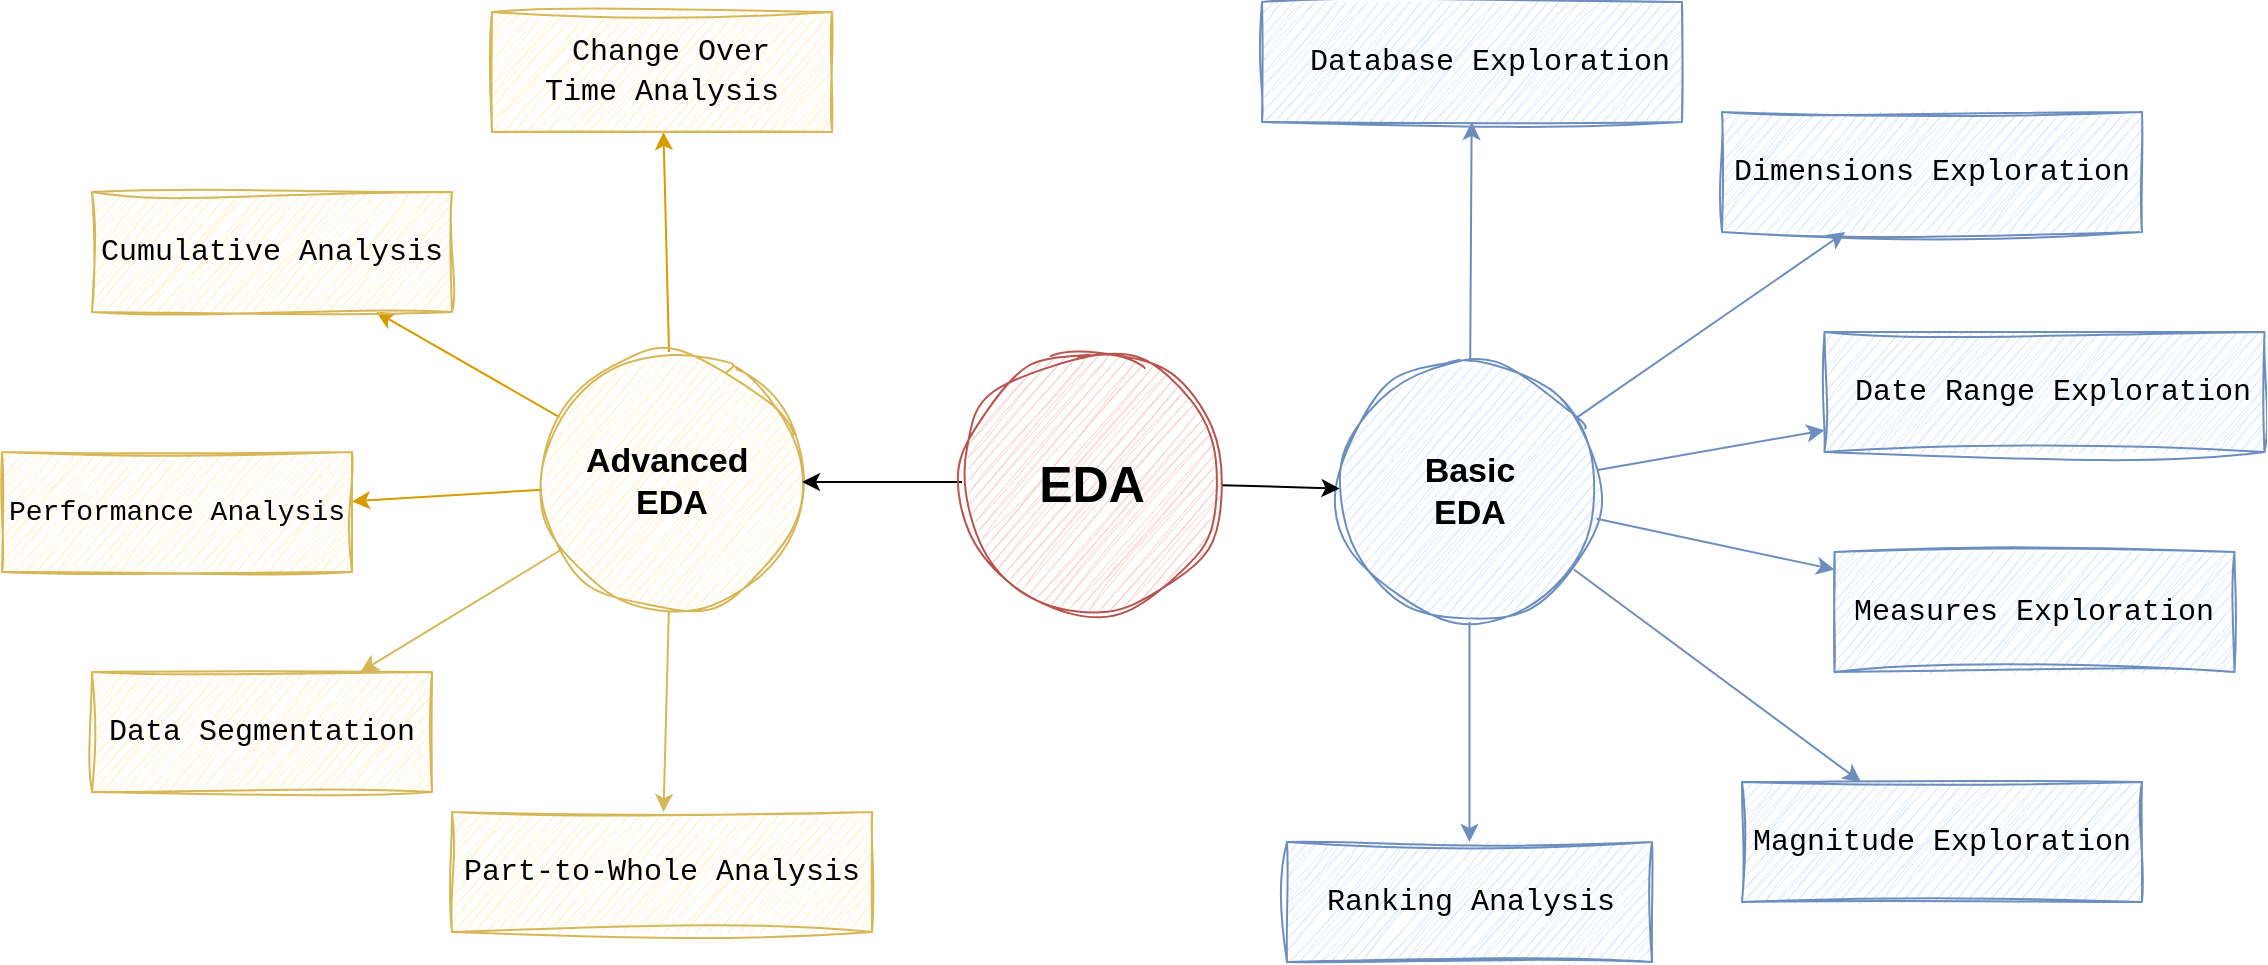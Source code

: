 <mxfile>
    <diagram id="470qPZUVPMyi09Fdjre-" name="Page-1">
        <mxGraphModel dx="562" dy="477" grid="1" gridSize="10" guides="1" tooltips="1" connect="1" arrows="1" fold="1" page="1" pageScale="1" pageWidth="1200" pageHeight="2000" background="#ffffff" math="0" shadow="0">
            <root>
                <mxCell id="0"/>
                <mxCell id="1" parent="0"/>
                <mxCell id="5" value="" style="edgeStyle=none;html=1;fillColor=#ffe6cc;strokeColor=#d79b00;" parent="1" source="3" target="4" edge="1">
                    <mxGeometry relative="1" as="geometry"/>
                </mxCell>
                <mxCell id="7" value="" style="edgeStyle=none;html=1;fillColor=#ffe6cc;strokeColor=#d79b00;" parent="1" source="3" target="6" edge="1">
                    <mxGeometry relative="1" as="geometry"/>
                </mxCell>
                <mxCell id="9" value="" style="edgeStyle=none;html=1;fillColor=#ffe6cc;strokeColor=#d79b00;" parent="1" source="3" target="8" edge="1">
                    <mxGeometry relative="1" as="geometry"/>
                </mxCell>
                <mxCell id="11" value="" style="edgeStyle=none;html=1;fillColor=#fff2cc;strokeColor=#d6b656;" parent="1" source="3" target="10" edge="1">
                    <mxGeometry relative="1" as="geometry"/>
                </mxCell>
                <mxCell id="13" value="" style="edgeStyle=none;html=1;fillColor=#fff2cc;strokeColor=#d6b656;" parent="1" source="3" target="12" edge="1">
                    <mxGeometry relative="1" as="geometry"/>
                </mxCell>
                <mxCell id="3" value="&lt;b&gt;&lt;font style=&quot;font-size: 17px;&quot;&gt;Advanced&amp;nbsp;&lt;/font&gt;&lt;/b&gt;&lt;div&gt;&lt;b&gt;&lt;font style=&quot;font-size: 17px;&quot;&gt;EDA&lt;/font&gt;&lt;/b&gt;&lt;/div&gt;" style="ellipse;whiteSpace=wrap;html=1;aspect=fixed;sketch=1;curveFitting=1;jiggle=2;fillColor=#fff2cc;strokeColor=#d6b656;" parent="1" vertex="1">
                    <mxGeometry x="440" y="220" width="130" height="130" as="geometry"/>
                </mxCell>
                <mxCell id="4" value="&lt;div style=&quot;font-family: Consolas, &amp;quot;Courier New&amp;quot;, monospace; line-height: 19px; white-space: pre;&quot;&gt;&lt;span&gt;&lt;font style=&quot;font-size: 15px; color: rgb(0, 0, 0);&quot;&gt;&amp;nbsp;Change Over&lt;/font&gt;&lt;/span&gt;&lt;/div&gt;&lt;div style=&quot;font-family: Consolas, &amp;quot;Courier New&amp;quot;, monospace; line-height: 19px; white-space: pre;&quot;&gt;&lt;span&gt;&lt;font style=&quot;font-size: 15px; color: rgb(0, 0, 0);&quot;&gt; Time Analysis &lt;/font&gt;&lt;/span&gt;&lt;/div&gt;" style="whiteSpace=wrap;html=1;fillColor=#fff2cc;strokeColor=#d6b656;sketch=1;curveFitting=1;jiggle=2;" parent="1" vertex="1">
                    <mxGeometry x="415" y="50" width="170" height="60" as="geometry"/>
                </mxCell>
                <mxCell id="6" value="&lt;div style=&quot;font-family: Consolas, &amp;quot;Courier New&amp;quot;, monospace; line-height: 19px; white-space: pre;&quot;&gt;&lt;span&gt;&lt;font style=&quot;font-size: 15px; color: rgb(0, 0, 0);&quot;&gt;Cumulative Analysis&lt;/font&gt;&lt;/span&gt;&lt;/div&gt;" style="whiteSpace=wrap;html=1;fillColor=#fff2cc;strokeColor=#d6b656;sketch=1;curveFitting=1;jiggle=2;align=center;verticalAlign=middle;fontFamily=Helvetica;fontSize=12;fontColor=default;" parent="1" vertex="1">
                    <mxGeometry x="215" y="140" width="180" height="60" as="geometry"/>
                </mxCell>
                <mxCell id="8" value="&lt;div style=&quot;font-family: Consolas, &amp;quot;Courier New&amp;quot;, monospace; font-size: 14px; line-height: 19px; white-space: pre;&quot;&gt;&lt;span&gt;&lt;font style=&quot;color: rgb(0, 0, 0);&quot;&gt;Performance Analysis&lt;/font&gt;&lt;/span&gt;&lt;/div&gt;" style="whiteSpace=wrap;html=1;fillColor=#fff2cc;strokeColor=#d6b656;sketch=1;curveFitting=1;jiggle=2;align=center;verticalAlign=middle;fontFamily=Helvetica;fontSize=12;fontColor=default;" parent="1" vertex="1">
                    <mxGeometry x="170" y="270" width="175" height="60" as="geometry"/>
                </mxCell>
                <mxCell id="10" value="&lt;div style=&quot;font-family: Consolas, &amp;quot;Courier New&amp;quot;, monospace; line-height: 19px; white-space: pre;&quot;&gt;&lt;span&gt;&lt;font style=&quot;font-size: 15px; color: rgb(0, 0, 0);&quot;&gt;Data Segmentation&lt;/font&gt;&lt;/span&gt;&lt;/div&gt;" style="whiteSpace=wrap;html=1;fillColor=#fff2cc;strokeColor=#d6b656;sketch=1;curveFitting=1;jiggle=2;align=center;verticalAlign=middle;fontFamily=Helvetica;fontSize=12;fontColor=default;" parent="1" vertex="1">
                    <mxGeometry x="215" y="380" width="170" height="60" as="geometry"/>
                </mxCell>
                <mxCell id="12" value="&lt;div style=&quot;font-family: Consolas, &amp;quot;Courier New&amp;quot;, monospace; line-height: 19px; white-space: pre;&quot;&gt;&lt;span&gt;&lt;font style=&quot;font-size: 15px; color: rgb(0, 0, 0);&quot;&gt;Part-to-Whole Analysis&lt;/font&gt;&lt;/span&gt;&lt;/div&gt;" style="whiteSpace=wrap;html=1;fillColor=#fff2cc;strokeColor=#d6b656;sketch=1;curveFitting=1;jiggle=2;align=center;verticalAlign=middle;fontFamily=Helvetica;fontSize=12;" parent="1" vertex="1">
                    <mxGeometry x="395" y="450" width="210" height="60" as="geometry"/>
                </mxCell>
                <mxCell id="14" value="" style="edgeStyle=none;html=1;fillColor=#dae8fc;strokeColor=#6c8ebf;" edge="1" parent="1" source="19" target="20">
                    <mxGeometry relative="1" as="geometry"/>
                </mxCell>
                <mxCell id="15" value="" style="edgeStyle=none;html=1;fillColor=#dae8fc;strokeColor=#6c8ebf;" edge="1" parent="1" source="19" target="21">
                    <mxGeometry relative="1" as="geometry"/>
                </mxCell>
                <mxCell id="16" value="" style="edgeStyle=none;html=1;fillColor=#dae8fc;strokeColor=#6c8ebf;" edge="1" parent="1" source="19" target="22">
                    <mxGeometry relative="1" as="geometry"/>
                </mxCell>
                <mxCell id="17" value="" style="edgeStyle=none;html=1;fillColor=#dae8fc;strokeColor=#6c8ebf;" edge="1" parent="1" source="19" target="23">
                    <mxGeometry relative="1" as="geometry"/>
                </mxCell>
                <mxCell id="18" value="" style="edgeStyle=none;html=1;fillColor=#dae8fc;strokeColor=#6c8ebf;" edge="1" parent="1" source="19" target="24">
                    <mxGeometry relative="1" as="geometry"/>
                </mxCell>
                <mxCell id="26" value="" style="edgeStyle=none;html=1;fontFamily=Helvetica;fontSize=12;fontColor=default;fillColor=#dae8fc;strokeColor=#6c8ebf;" edge="1" parent="1" source="19" target="25">
                    <mxGeometry relative="1" as="geometry"/>
                </mxCell>
                <mxCell id="19" value="&lt;b&gt;&lt;font style=&quot;font-size: 17px;&quot;&gt;Basic&lt;/font&gt;&lt;/b&gt;&lt;div&gt;&lt;b&gt;&lt;font style=&quot;font-size: 17px;&quot;&gt;EDA&lt;/font&gt;&lt;/b&gt;&lt;/div&gt;" style="ellipse;whiteSpace=wrap;html=1;aspect=fixed;sketch=1;curveFitting=1;jiggle=2;fillColor=#dae8fc;strokeColor=#6c8ebf;" vertex="1" parent="1">
                    <mxGeometry x="838.75" y="225" width="130" height="130" as="geometry"/>
                </mxCell>
                <mxCell id="20" value="&lt;div style=&quot;font-family: Consolas, &amp;quot;Courier New&amp;quot;, monospace; line-height: 19px; white-space: pre;&quot;&gt;&lt;div style=&quot;line-height: 19px;&quot;&gt;&lt;span&gt;&lt;font style=&quot;font-size: 15px; color: rgb(0, 0, 0);&quot;&gt;&amp;nbsp; Database Exploration&lt;/font&gt;&lt;/span&gt;&lt;/div&gt;&lt;/div&gt;" style="whiteSpace=wrap;html=1;fillColor=#dae8fc;strokeColor=#6c8ebf;sketch=1;curveFitting=1;jiggle=2;" vertex="1" parent="1">
                    <mxGeometry x="800" y="45" width="210" height="60" as="geometry"/>
                </mxCell>
                <mxCell id="21" value="&lt;div style=&quot;font-family: Consolas, &amp;quot;Courier New&amp;quot;, monospace; line-height: 19px; white-space: pre;&quot;&gt;&lt;div style=&quot;line-height: 19px;&quot;&gt;&lt;span&gt;&lt;font style=&quot;font-size: 15px; color: rgb(0, 0, 0);&quot;&gt;Dimensions Exploration&lt;/font&gt;&lt;/span&gt;&lt;/div&gt;&lt;/div&gt;" style="whiteSpace=wrap;html=1;fillColor=#dae8fc;strokeColor=#6c8ebf;sketch=1;curveFitting=1;jiggle=2;align=center;verticalAlign=middle;fontFamily=Helvetica;fontSize=12;fontColor=default;" vertex="1" parent="1">
                    <mxGeometry x="1030" y="100" width="210" height="60" as="geometry"/>
                </mxCell>
                <mxCell id="22" value="&lt;div style=&quot;font-family: Consolas, &amp;quot;Courier New&amp;quot;, monospace; line-height: 19px; white-space: pre;&quot;&gt;&lt;div style=&quot;line-height: 19px;&quot;&gt;&lt;font style=&quot;color: rgb(0, 0, 0); font-size: 15px;&quot;&gt;&amp;nbsp;Date Range Exploration&lt;/font&gt;&lt;/div&gt;&lt;/div&gt;" style="whiteSpace=wrap;html=1;fillColor=#dae8fc;strokeColor=#6c8ebf;sketch=1;curveFitting=1;jiggle=2;align=center;verticalAlign=middle;fontFamily=Helvetica;fontSize=12;" vertex="1" parent="1">
                    <mxGeometry x="1081.25" y="210" width="220" height="60" as="geometry"/>
                </mxCell>
                <mxCell id="23" value="&lt;div style=&quot;font-family: Consolas, &amp;quot;Courier New&amp;quot;, monospace; line-height: 19px; white-space: pre;&quot;&gt;&lt;div style=&quot;line-height: 19px;&quot;&gt;&lt;span&gt;&lt;font style=&quot;font-size: 15px; color: rgb(0, 0, 0);&quot;&gt;Measures Exploration&lt;/font&gt;&lt;/span&gt;&lt;/div&gt;&lt;/div&gt;" style="whiteSpace=wrap;html=1;fillColor=#dae8fc;strokeColor=#6c8ebf;sketch=1;curveFitting=1;jiggle=2;align=center;verticalAlign=middle;fontFamily=Helvetica;fontSize=12;fontColor=default;" vertex="1" parent="1">
                    <mxGeometry x="1086.25" y="320" width="200" height="60" as="geometry"/>
                </mxCell>
                <mxCell id="24" value="&lt;div style=&quot;font-family: Consolas, &amp;quot;Courier New&amp;quot;, monospace; line-height: 19px; white-space: pre;&quot;&gt;&lt;div style=&quot;line-height: 19px;&quot;&gt;&lt;span&gt;&lt;font style=&quot;font-size: 15px; color: rgb(0, 0, 0);&quot;&gt;Ranking Analysis&lt;/font&gt;&lt;/span&gt;&lt;/div&gt;&lt;/div&gt;" style="whiteSpace=wrap;html=1;fillColor=#dae8fc;strokeColor=#6c8ebf;sketch=1;curveFitting=1;jiggle=2;align=center;verticalAlign=middle;fontFamily=Helvetica;fontSize=12;" vertex="1" parent="1">
                    <mxGeometry x="812.5" y="465" width="182.5" height="60" as="geometry"/>
                </mxCell>
                <mxCell id="25" value="&lt;div style=&quot;font-family: Consolas, &amp;quot;Courier New&amp;quot;, monospace; line-height: 19px; white-space: pre;&quot;&gt;&lt;span&gt;&lt;font style=&quot;font-size: 15px; color: rgb(0, 0, 0);&quot;&gt;Magnitude Exploration&lt;/font&gt;&lt;/span&gt;&lt;/div&gt;" style="whiteSpace=wrap;html=1;fillColor=#dae8fc;strokeColor=#6c8ebf;sketch=1;curveFitting=1;jiggle=2;" vertex="1" parent="1">
                    <mxGeometry x="1040" y="435" width="200" height="60" as="geometry"/>
                </mxCell>
                <mxCell id="28" style="edgeStyle=none;html=1;fontFamily=Helvetica;fontSize=12;fontColor=default;" edge="1" parent="1" source="27" target="19">
                    <mxGeometry relative="1" as="geometry"/>
                </mxCell>
                <mxCell id="29" style="edgeStyle=none;html=1;fontFamily=Helvetica;fontSize=12;fontColor=default;" edge="1" parent="1" source="27" target="3">
                    <mxGeometry relative="1" as="geometry"/>
                </mxCell>
                <mxCell id="27" value="&lt;div&gt;&lt;b&gt;&lt;font style=&quot;font-size: 25px;&quot;&gt;EDA&lt;/font&gt;&lt;/b&gt;&lt;/div&gt;" style="ellipse;whiteSpace=wrap;html=1;aspect=fixed;sketch=1;curveFitting=1;jiggle=2;fillColor=#f8cecc;strokeColor=#b85450;" vertex="1" parent="1">
                    <mxGeometry x="650" y="220" width="130" height="130" as="geometry"/>
                </mxCell>
            </root>
        </mxGraphModel>
    </diagram>
</mxfile>